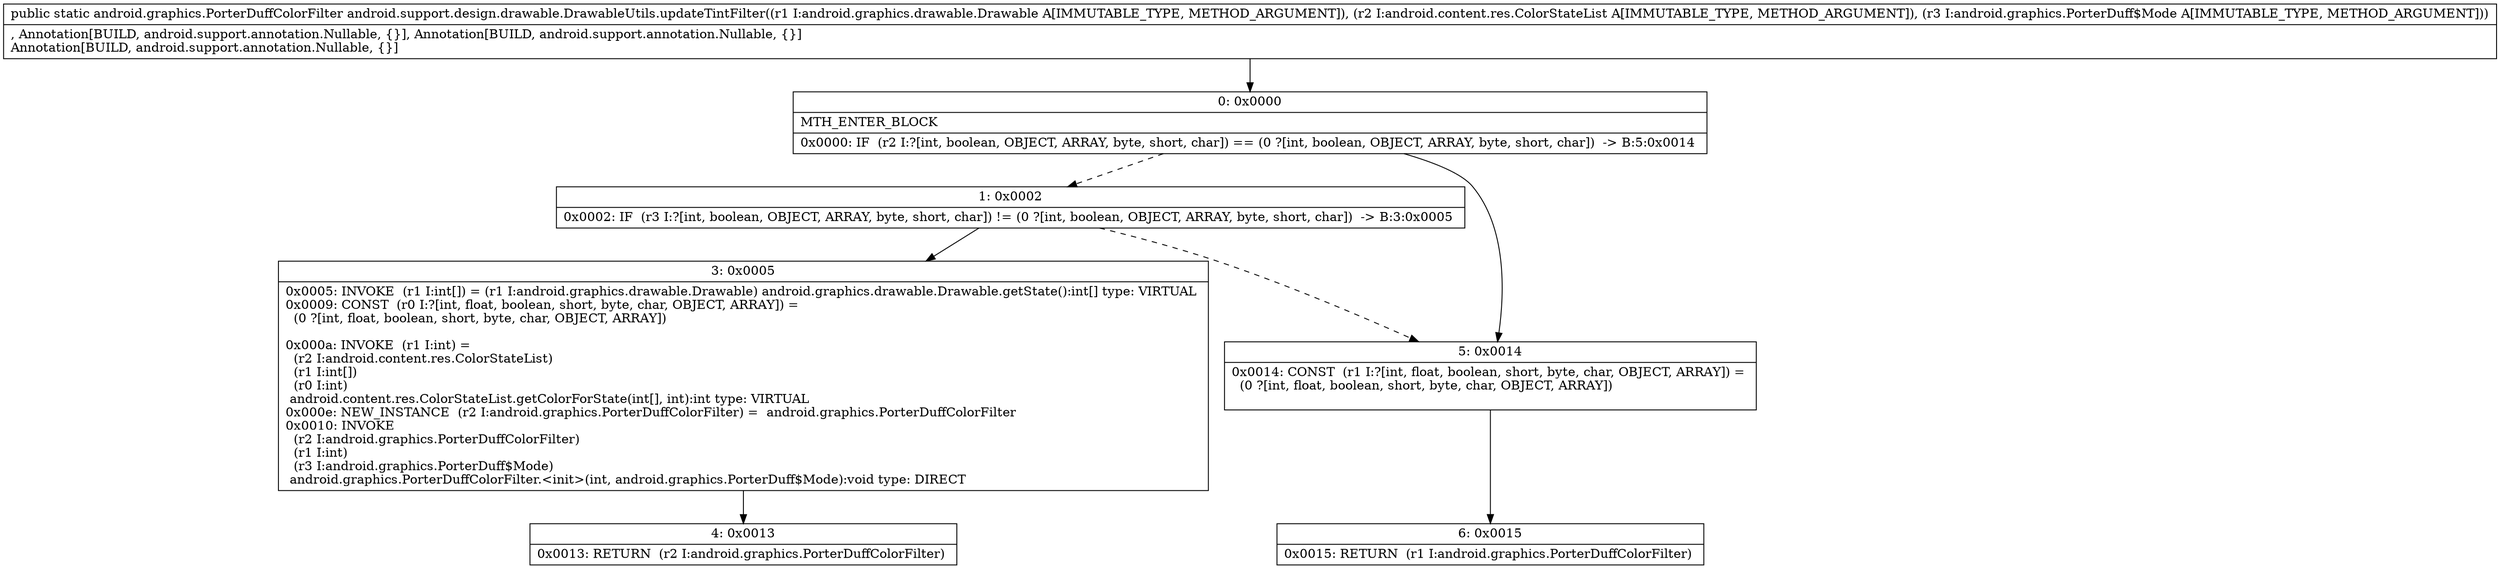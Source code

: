 digraph "CFG forandroid.support.design.drawable.DrawableUtils.updateTintFilter(Landroid\/graphics\/drawable\/Drawable;Landroid\/content\/res\/ColorStateList;Landroid\/graphics\/PorterDuff$Mode;)Landroid\/graphics\/PorterDuffColorFilter;" {
Node_0 [shape=record,label="{0\:\ 0x0000|MTH_ENTER_BLOCK\l|0x0000: IF  (r2 I:?[int, boolean, OBJECT, ARRAY, byte, short, char]) == (0 ?[int, boolean, OBJECT, ARRAY, byte, short, char])  \-\> B:5:0x0014 \l}"];
Node_1 [shape=record,label="{1\:\ 0x0002|0x0002: IF  (r3 I:?[int, boolean, OBJECT, ARRAY, byte, short, char]) != (0 ?[int, boolean, OBJECT, ARRAY, byte, short, char])  \-\> B:3:0x0005 \l}"];
Node_3 [shape=record,label="{3\:\ 0x0005|0x0005: INVOKE  (r1 I:int[]) = (r1 I:android.graphics.drawable.Drawable) android.graphics.drawable.Drawable.getState():int[] type: VIRTUAL \l0x0009: CONST  (r0 I:?[int, float, boolean, short, byte, char, OBJECT, ARRAY]) = \l  (0 ?[int, float, boolean, short, byte, char, OBJECT, ARRAY])\l \l0x000a: INVOKE  (r1 I:int) = \l  (r2 I:android.content.res.ColorStateList)\l  (r1 I:int[])\l  (r0 I:int)\l android.content.res.ColorStateList.getColorForState(int[], int):int type: VIRTUAL \l0x000e: NEW_INSTANCE  (r2 I:android.graphics.PorterDuffColorFilter) =  android.graphics.PorterDuffColorFilter \l0x0010: INVOKE  \l  (r2 I:android.graphics.PorterDuffColorFilter)\l  (r1 I:int)\l  (r3 I:android.graphics.PorterDuff$Mode)\l android.graphics.PorterDuffColorFilter.\<init\>(int, android.graphics.PorterDuff$Mode):void type: DIRECT \l}"];
Node_4 [shape=record,label="{4\:\ 0x0013|0x0013: RETURN  (r2 I:android.graphics.PorterDuffColorFilter) \l}"];
Node_5 [shape=record,label="{5\:\ 0x0014|0x0014: CONST  (r1 I:?[int, float, boolean, short, byte, char, OBJECT, ARRAY]) = \l  (0 ?[int, float, boolean, short, byte, char, OBJECT, ARRAY])\l \l}"];
Node_6 [shape=record,label="{6\:\ 0x0015|0x0015: RETURN  (r1 I:android.graphics.PorterDuffColorFilter) \l}"];
MethodNode[shape=record,label="{public static android.graphics.PorterDuffColorFilter android.support.design.drawable.DrawableUtils.updateTintFilter((r1 I:android.graphics.drawable.Drawable A[IMMUTABLE_TYPE, METHOD_ARGUMENT]), (r2 I:android.content.res.ColorStateList A[IMMUTABLE_TYPE, METHOD_ARGUMENT]), (r3 I:android.graphics.PorterDuff$Mode A[IMMUTABLE_TYPE, METHOD_ARGUMENT]))  | , Annotation[BUILD, android.support.annotation.Nullable, \{\}], Annotation[BUILD, android.support.annotation.Nullable, \{\}]\lAnnotation[BUILD, android.support.annotation.Nullable, \{\}]\l}"];
MethodNode -> Node_0;
Node_0 -> Node_1[style=dashed];
Node_0 -> Node_5;
Node_1 -> Node_3;
Node_1 -> Node_5[style=dashed];
Node_3 -> Node_4;
Node_5 -> Node_6;
}

